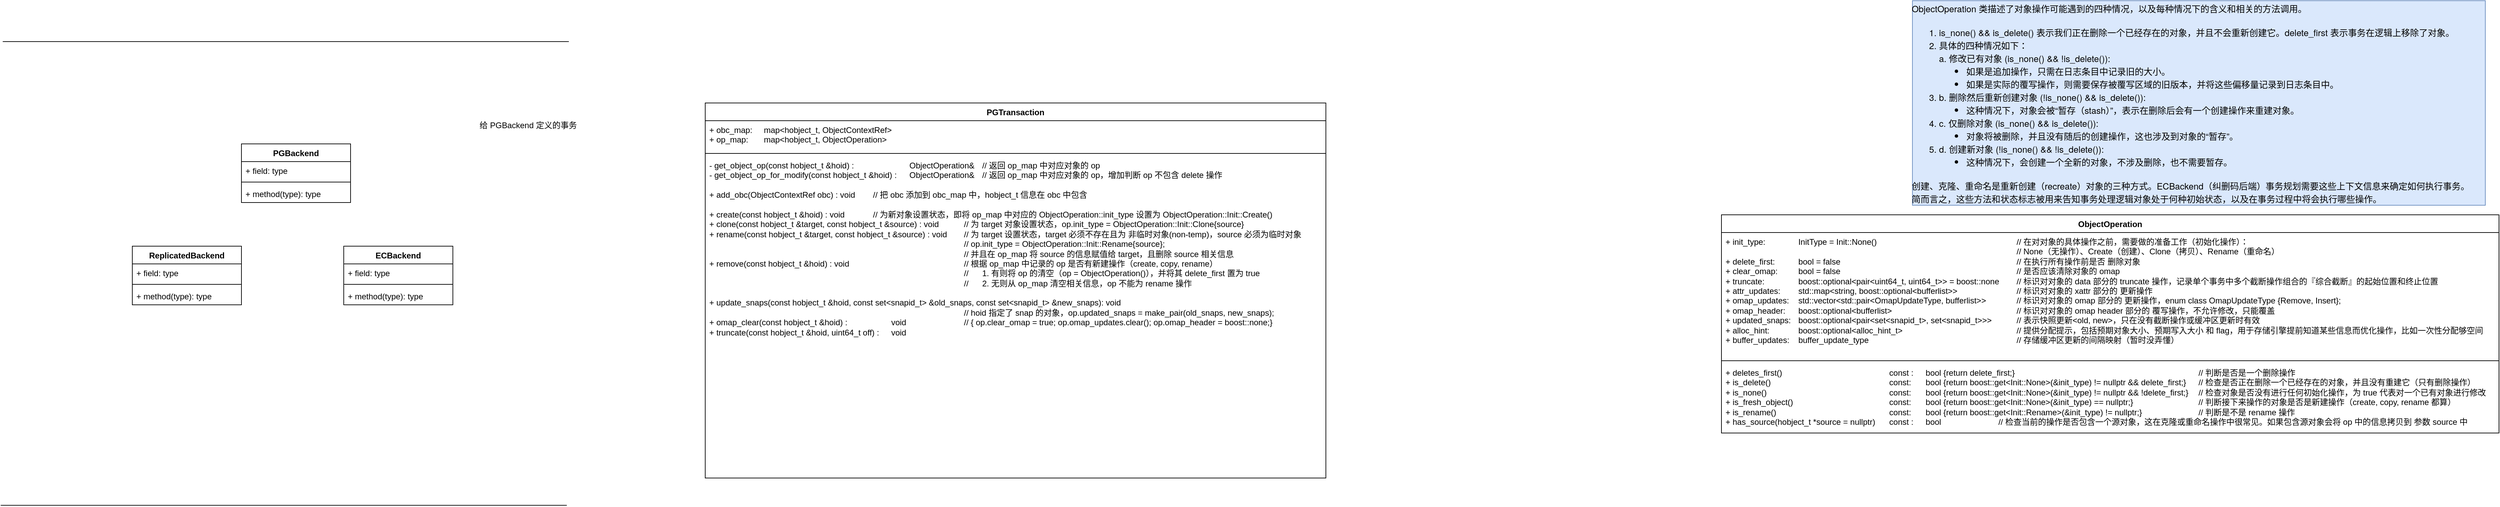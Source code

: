 <mxfile version="24.2.5" type="github">
  <diagram name="第 1 页" id="-uQSeOJSlCtYZD3dOr9u">
    <mxGraphModel dx="1864" dy="590" grid="1" gridSize="10" guides="1" tooltips="1" connect="1" arrows="1" fold="1" page="1" pageScale="1" pageWidth="827" pageHeight="1169" math="0" shadow="0">
      <root>
        <mxCell id="0" />
        <mxCell id="1" parent="0" />
        <mxCell id="nBwcyAybidMbAAUypK3X-1" value="" style="endArrow=none;html=1;rounded=0;" edge="1" parent="1">
          <mxGeometry width="50" height="50" relative="1" as="geometry">
            <mxPoint y="440" as="sourcePoint" />
            <mxPoint x="830" y="440" as="targetPoint" />
          </mxGeometry>
        </mxCell>
        <mxCell id="nBwcyAybidMbAAUypK3X-2" value="" style="endArrow=none;html=1;rounded=0;" edge="1" parent="1">
          <mxGeometry width="50" height="50" relative="1" as="geometry">
            <mxPoint x="-3" y="1120" as="sourcePoint" />
            <mxPoint x="827" y="1120" as="targetPoint" />
          </mxGeometry>
        </mxCell>
        <mxCell id="nBwcyAybidMbAAUypK3X-3" value="PGBackend" style="swimlane;fontStyle=1;align=center;verticalAlign=top;childLayout=stackLayout;horizontal=1;startSize=26;horizontalStack=0;resizeParent=1;resizeParentMax=0;resizeLast=0;collapsible=1;marginBottom=0;whiteSpace=wrap;html=1;" vertex="1" parent="1">
          <mxGeometry x="350" y="590" width="160" height="86" as="geometry" />
        </mxCell>
        <mxCell id="nBwcyAybidMbAAUypK3X-4" value="+ field: type" style="text;strokeColor=none;fillColor=none;align=left;verticalAlign=top;spacingLeft=4;spacingRight=4;overflow=hidden;rotatable=0;points=[[0,0.5],[1,0.5]];portConstraint=eastwest;whiteSpace=wrap;html=1;" vertex="1" parent="nBwcyAybidMbAAUypK3X-3">
          <mxGeometry y="26" width="160" height="26" as="geometry" />
        </mxCell>
        <mxCell id="nBwcyAybidMbAAUypK3X-5" value="" style="line;strokeWidth=1;fillColor=none;align=left;verticalAlign=middle;spacingTop=-1;spacingLeft=3;spacingRight=3;rotatable=0;labelPosition=right;points=[];portConstraint=eastwest;strokeColor=inherit;" vertex="1" parent="nBwcyAybidMbAAUypK3X-3">
          <mxGeometry y="52" width="160" height="8" as="geometry" />
        </mxCell>
        <mxCell id="nBwcyAybidMbAAUypK3X-6" value="+ method(type): type" style="text;strokeColor=none;fillColor=none;align=left;verticalAlign=top;spacingLeft=4;spacingRight=4;overflow=hidden;rotatable=0;points=[[0,0.5],[1,0.5]];portConstraint=eastwest;whiteSpace=wrap;html=1;" vertex="1" parent="nBwcyAybidMbAAUypK3X-3">
          <mxGeometry y="60" width="160" height="26" as="geometry" />
        </mxCell>
        <mxCell id="nBwcyAybidMbAAUypK3X-7" value="ReplicatedBackend" style="swimlane;fontStyle=1;align=center;verticalAlign=top;childLayout=stackLayout;horizontal=1;startSize=26;horizontalStack=0;resizeParent=1;resizeParentMax=0;resizeLast=0;collapsible=1;marginBottom=0;whiteSpace=wrap;html=1;" vertex="1" parent="1">
          <mxGeometry x="190" y="740" width="160" height="86" as="geometry" />
        </mxCell>
        <mxCell id="nBwcyAybidMbAAUypK3X-8" value="+ field: type" style="text;strokeColor=none;fillColor=none;align=left;verticalAlign=top;spacingLeft=4;spacingRight=4;overflow=hidden;rotatable=0;points=[[0,0.5],[1,0.5]];portConstraint=eastwest;whiteSpace=wrap;html=1;" vertex="1" parent="nBwcyAybidMbAAUypK3X-7">
          <mxGeometry y="26" width="160" height="26" as="geometry" />
        </mxCell>
        <mxCell id="nBwcyAybidMbAAUypK3X-9" value="" style="line;strokeWidth=1;fillColor=none;align=left;verticalAlign=middle;spacingTop=-1;spacingLeft=3;spacingRight=3;rotatable=0;labelPosition=right;points=[];portConstraint=eastwest;strokeColor=inherit;" vertex="1" parent="nBwcyAybidMbAAUypK3X-7">
          <mxGeometry y="52" width="160" height="8" as="geometry" />
        </mxCell>
        <mxCell id="nBwcyAybidMbAAUypK3X-10" value="+ method(type): type" style="text;strokeColor=none;fillColor=none;align=left;verticalAlign=top;spacingLeft=4;spacingRight=4;overflow=hidden;rotatable=0;points=[[0,0.5],[1,0.5]];portConstraint=eastwest;whiteSpace=wrap;html=1;" vertex="1" parent="nBwcyAybidMbAAUypK3X-7">
          <mxGeometry y="60" width="160" height="26" as="geometry" />
        </mxCell>
        <mxCell id="nBwcyAybidMbAAUypK3X-11" value="ECBackend" style="swimlane;fontStyle=1;align=center;verticalAlign=top;childLayout=stackLayout;horizontal=1;startSize=26;horizontalStack=0;resizeParent=1;resizeParentMax=0;resizeLast=0;collapsible=1;marginBottom=0;whiteSpace=wrap;html=1;" vertex="1" parent="1">
          <mxGeometry x="500" y="740" width="160" height="86" as="geometry" />
        </mxCell>
        <mxCell id="nBwcyAybidMbAAUypK3X-12" value="+ field: type" style="text;strokeColor=none;fillColor=none;align=left;verticalAlign=top;spacingLeft=4;spacingRight=4;overflow=hidden;rotatable=0;points=[[0,0.5],[1,0.5]];portConstraint=eastwest;whiteSpace=wrap;html=1;" vertex="1" parent="nBwcyAybidMbAAUypK3X-11">
          <mxGeometry y="26" width="160" height="26" as="geometry" />
        </mxCell>
        <mxCell id="nBwcyAybidMbAAUypK3X-13" value="" style="line;strokeWidth=1;fillColor=none;align=left;verticalAlign=middle;spacingTop=-1;spacingLeft=3;spacingRight=3;rotatable=0;labelPosition=right;points=[];portConstraint=eastwest;strokeColor=inherit;" vertex="1" parent="nBwcyAybidMbAAUypK3X-11">
          <mxGeometry y="52" width="160" height="8" as="geometry" />
        </mxCell>
        <mxCell id="nBwcyAybidMbAAUypK3X-14" value="+ method(type): type" style="text;strokeColor=none;fillColor=none;align=left;verticalAlign=top;spacingLeft=4;spacingRight=4;overflow=hidden;rotatable=0;points=[[0,0.5],[1,0.5]];portConstraint=eastwest;whiteSpace=wrap;html=1;" vertex="1" parent="nBwcyAybidMbAAUypK3X-11">
          <mxGeometry y="60" width="160" height="26" as="geometry" />
        </mxCell>
        <mxCell id="nBwcyAybidMbAAUypK3X-15" value="PGTransaction" style="swimlane;fontStyle=1;align=center;verticalAlign=top;childLayout=stackLayout;horizontal=1;startSize=26;horizontalStack=0;resizeParent=1;resizeParentMax=0;resizeLast=0;collapsible=1;marginBottom=0;whiteSpace=wrap;html=1;" vertex="1" parent="1">
          <mxGeometry x="1030" y="530" width="910" height="550" as="geometry" />
        </mxCell>
        <mxCell id="nBwcyAybidMbAAUypK3X-16" value="+ obc_map: &lt;span style=&quot;white-space: pre;&quot;&gt;&#x9;&lt;/span&gt;map&amp;lt;hobject_t, ObjectContextRef&amp;gt;&lt;div&gt;+&amp;nbsp;op_map:&lt;span style=&quot;white-space: pre;&quot;&gt;&#x9;&lt;/span&gt;&lt;span style=&quot;background-color: initial;&quot;&gt;map&amp;lt;hobject_t, ObjectOperation&amp;gt;&lt;/span&gt;&lt;/div&gt;" style="text;strokeColor=none;fillColor=none;align=left;verticalAlign=top;spacingLeft=4;spacingRight=4;overflow=hidden;rotatable=0;points=[[0,0.5],[1,0.5]];portConstraint=eastwest;whiteSpace=wrap;html=1;" vertex="1" parent="nBwcyAybidMbAAUypK3X-15">
          <mxGeometry y="26" width="910" height="44" as="geometry" />
        </mxCell>
        <mxCell id="nBwcyAybidMbAAUypK3X-17" value="" style="line;strokeWidth=1;fillColor=none;align=left;verticalAlign=middle;spacingTop=-1;spacingLeft=3;spacingRight=3;rotatable=0;labelPosition=right;points=[];portConstraint=eastwest;strokeColor=inherit;" vertex="1" parent="nBwcyAybidMbAAUypK3X-15">
          <mxGeometry y="70" width="910" height="8" as="geometry" />
        </mxCell>
        <mxCell id="nBwcyAybidMbAAUypK3X-18" value="&lt;div&gt;- get_object_op(const hobject_t &amp;amp;hoid) :&amp;nbsp;&lt;span style=&quot;white-space: pre;&quot;&gt;&#x9;&lt;/span&gt;&lt;span style=&quot;white-space: pre;&quot;&gt;&#x9;&lt;/span&gt;&lt;span style=&quot;white-space: pre;&quot;&gt;&#x9;&lt;/span&gt;ObjectOperation&amp;amp;&lt;span style=&quot;white-space: pre;&quot;&gt;&#x9;&lt;/span&gt;&lt;span style=&quot;background-color: initial;&quot;&gt;// 返回 op_map 中对应对象的 op&lt;/span&gt;&lt;/div&gt;- get_object_op_for_modify(const hobject_t &amp;amp;hoid) :&amp;nbsp;&lt;span style=&quot;white-space: pre;&quot;&gt;&#x9;&lt;/span&gt;ObjectOperation&amp;amp;&lt;span style=&quot;white-space: pre;&quot;&gt;&#x9;&lt;/span&gt;// 返回 op_map 中对应对象的 op，增加判断 op 不包含 delete 操作&lt;div&gt;&lt;br&gt;&lt;/div&gt;&lt;div&gt;+&amp;nbsp;add_obc(ObjectContextRef obc) : void&lt;span style=&quot;white-space: pre;&quot;&gt;&#x9;&lt;/span&gt;// 把 obc 添加到&amp;nbsp;&lt;span style=&quot;background-color: initial;&quot;&gt;obc_map 中，&lt;/span&gt;&lt;span style=&quot;background-color: initial;&quot;&gt;hobject_t 信息在 obc 中包含&lt;/span&gt;&lt;/div&gt;&lt;div&gt;&lt;span style=&quot;background-color: initial;&quot;&gt;&lt;br&gt;&lt;/span&gt;&lt;/div&gt;&lt;div&gt;&lt;span style=&quot;background-color: initial;&quot;&gt;+&amp;nbsp;&lt;/span&gt;&lt;span style=&quot;background-color: initial;&quot;&gt;create(&lt;/span&gt;&lt;span style=&quot;background-color: initial;&quot;&gt;const hobject_t &amp;amp;hoid) : void&lt;span style=&quot;white-space: pre;&quot;&gt;&#x9;&lt;/span&gt;&lt;span style=&quot;white-space: pre;&quot;&gt;&#x9;&lt;/span&gt;// 为新对象设置状态，即将&amp;nbsp;&lt;/span&gt;&lt;span style=&quot;background-color: initial;&quot;&gt;op_map 中对应的&amp;nbsp;&lt;/span&gt;&lt;span style=&quot;background-color: initial;&quot;&gt;ObjectOperation::&lt;/span&gt;&lt;span style=&quot;background-color: initial;&quot;&gt;init_type 设置为&amp;nbsp;&lt;/span&gt;&lt;span style=&quot;background-color: initial;&quot;&gt;ObjectOperation::Init::Create()&lt;/span&gt;&lt;/div&gt;&lt;div&gt;&lt;span style=&quot;background-color: initial;&quot;&gt;+ clone(&lt;/span&gt;&lt;span style=&quot;background-color: initial;&quot;&gt;const hobject_t &amp;amp;target,&amp;nbsp;&lt;/span&gt;&lt;span style=&quot;background-color: initial;&quot;&gt;const hobject_t &amp;amp;source) : void&lt;span style=&quot;white-space: pre;&quot;&gt;&#x9;&lt;span style=&quot;white-space: pre;&quot;&gt;&#x9;&lt;/span&gt;&lt;/span&gt;// 为 target 对象设置状态，&lt;/span&gt;&lt;span style=&quot;background-color: initial;&quot;&gt;op.init_type = ObjectOperation::Init::Clone{source}&lt;/span&gt;&lt;/div&gt;&lt;div&gt;&lt;span style=&quot;background-color: initial;&quot;&gt;+&amp;nbsp;&lt;/span&gt;&lt;span style=&quot;background-color: initial;&quot;&gt;rename(&lt;/span&gt;&lt;span style=&quot;background-color: initial;&quot;&gt;const hobject_t &amp;amp;target,&amp;nbsp;&lt;/span&gt;&lt;span style=&quot;background-color: initial;&quot;&gt;const hobject_t &amp;amp;source) : void&lt;span style=&quot;white-space: pre;&quot;&gt;&#x9;&lt;/span&gt;// 为 target 设置状态，&lt;/span&gt;&lt;span style=&quot;background-color: initial;&quot;&gt;target 必须不存在且为 非临时对象(&lt;/span&gt;&lt;span style=&quot;background-color: initial;&quot;&gt;non-temp&lt;/span&gt;&lt;span style=&quot;background-color: initial;&quot;&gt;)，&lt;/span&gt;&lt;span style=&quot;background-color: initial;&quot;&gt;source 必须为临时对象&lt;/span&gt;&lt;/div&gt;&lt;div&gt;&lt;span style=&quot;background-color: initial;&quot;&gt;&lt;span style=&quot;white-space: pre;&quot;&gt;&#x9;&lt;/span&gt;&lt;span style=&quot;white-space: pre;&quot;&gt;&#x9;&lt;/span&gt;&lt;span style=&quot;white-space: pre;&quot;&gt;&#x9;&lt;/span&gt;&lt;span style=&quot;white-space: pre;&quot;&gt;&#x9;&lt;/span&gt;&lt;span style=&quot;white-space: pre;&quot;&gt;&#x9;&lt;/span&gt;&lt;span style=&quot;white-space: pre;&quot;&gt;&#x9;&lt;/span&gt;&lt;span style=&quot;white-space: pre;&quot;&gt;&#x9;&lt;/span&gt;&lt;span style=&quot;white-space: pre;&quot;&gt;&#x9;&lt;/span&gt;&lt;span style=&quot;white-space: pre;&quot;&gt;&#x9;&lt;/span&gt;&lt;span style=&quot;white-space: pre;&quot;&gt;&#x9;&lt;/span&gt;&lt;span style=&quot;white-space: pre;&quot;&gt;&#x9;&lt;/span&gt;&lt;span style=&quot;white-space: pre;&quot;&gt;&#x9;&lt;/span&gt;&lt;span style=&quot;white-space: pre;&quot;&gt;&#x9;&lt;/span&gt;&lt;span style=&quot;white-space: pre;&quot;&gt;&#x9;&lt;/span&gt;//&amp;nbsp;&lt;/span&gt;&lt;span style=&quot;background-color: initial;&quot;&gt;op.init_type = ObjectOperation::Init::Rename{source};&amp;nbsp;&lt;/span&gt;&lt;/div&gt;&lt;div&gt;&lt;span style=&quot;background-color: initial;&quot;&gt;&lt;span style=&quot;white-space: pre;&quot;&gt;&#x9;&lt;/span&gt;&lt;span style=&quot;white-space: pre;&quot;&gt;&#x9;&lt;/span&gt;&lt;span style=&quot;white-space: pre;&quot;&gt;&#x9;&lt;/span&gt;&lt;span style=&quot;white-space: pre;&quot;&gt;&#x9;&lt;/span&gt;&lt;span style=&quot;white-space: pre;&quot;&gt;&#x9;&lt;/span&gt;&lt;span style=&quot;white-space: pre;&quot;&gt;&#x9;&lt;/span&gt;&lt;span style=&quot;white-space: pre;&quot;&gt;&#x9;&lt;/span&gt;&lt;span style=&quot;white-space: pre;&quot;&gt;&#x9;&lt;/span&gt;&lt;span style=&quot;white-space: pre;&quot;&gt;&#x9;&lt;/span&gt;&lt;span style=&quot;white-space: pre;&quot;&gt;&#x9;&lt;/span&gt;&lt;span style=&quot;white-space: pre;&quot;&gt;&#x9;&lt;/span&gt;&lt;span style=&quot;white-space: pre;&quot;&gt;&#x9;&lt;/span&gt;&lt;span style=&quot;white-space: pre;&quot;&gt;&#x9;&lt;/span&gt;&lt;span style=&quot;white-space: pre;&quot;&gt;&#x9;&lt;/span&gt;// 并且在&amp;nbsp;&lt;/span&gt;&lt;span style=&quot;background-color: initial;&quot;&gt;op_map 将 source 的信息赋值给 target，且删除 source 相关信息&lt;/span&gt;&lt;span style=&quot;background-color: initial;&quot;&gt;&lt;br&gt;&lt;/span&gt;&lt;/div&gt;&lt;div&gt;&lt;span style=&quot;background-color: initial;&quot;&gt;+&amp;nbsp;&lt;/span&gt;&lt;span style=&quot;background-color: initial;&quot;&gt;remove(&lt;/span&gt;&lt;span style=&quot;background-color: initial;&quot;&gt;const hobject_t &amp;amp;hoid) : void&lt;span style=&quot;white-space: pre;&quot;&gt;&#x9;&lt;/span&gt;&lt;span style=&quot;white-space: pre;&quot;&gt;&#x9;&lt;/span&gt;&lt;span style=&quot;white-space: pre;&quot;&gt;&#x9;&lt;/span&gt;&lt;span style=&quot;white-space: pre;&quot;&gt;&#x9;&lt;/span&gt;&lt;span style=&quot;white-space: pre;&quot;&gt;&#x9;&lt;/span&gt;&lt;span style=&quot;white-space: pre;&quot;&gt;&#x9;&lt;/span&gt;&lt;span style=&quot;white-space: pre;&quot;&gt;&#x9;&lt;/span&gt;// 根据&amp;nbsp;&lt;/span&gt;&lt;span style=&quot;background-color: initial;&quot;&gt;op_map 中记录的 op 是否有新建操作（create, copy, rename）&lt;/span&gt;&lt;/div&gt;&lt;div&gt;&lt;span style=&quot;background-color: initial;&quot;&gt;&lt;span style=&quot;white-space: pre;&quot;&gt;&#x9;&lt;/span&gt;&lt;span style=&quot;white-space: pre;&quot;&gt;&#x9;&lt;/span&gt;&lt;span style=&quot;white-space: pre;&quot;&gt;&#x9;&lt;/span&gt;&lt;span style=&quot;white-space: pre;&quot;&gt;&#x9;&lt;/span&gt;&lt;span style=&quot;white-space: pre;&quot;&gt;&#x9;&lt;/span&gt;&lt;span style=&quot;white-space: pre;&quot;&gt;&#x9;&lt;/span&gt;&lt;span style=&quot;white-space: pre;&quot;&gt;&#x9;&lt;/span&gt;&lt;span style=&quot;white-space: pre;&quot;&gt;&#x9;&lt;/span&gt;&lt;span style=&quot;white-space: pre;&quot;&gt;&#x9;&lt;/span&gt;&lt;span style=&quot;white-space: pre;&quot;&gt;&#x9;&lt;/span&gt;&lt;span style=&quot;white-space: pre;&quot;&gt;&#x9;&lt;/span&gt;&lt;span style=&quot;white-space: pre;&quot;&gt;&#x9;&lt;/span&gt;&lt;span style=&quot;white-space: pre;&quot;&gt;&#x9;&lt;/span&gt;&lt;span style=&quot;white-space: pre;&quot;&gt;&#x9;&lt;/span&gt;//&amp;nbsp;&lt;span style=&quot;white-space: pre;&quot;&gt;&#x9;&lt;/span&gt;1. 有则将 op 的清空（&lt;/span&gt;&lt;span style=&quot;background-color: initial;&quot;&gt;op = ObjectOperation()&lt;/span&gt;&lt;span style=&quot;background-color: initial;&quot;&gt;），并将其&amp;nbsp;&lt;/span&gt;&lt;span style=&quot;background-color: initial;&quot;&gt;delete_first 置为 true&lt;/span&gt;&lt;/div&gt;&lt;div&gt;&lt;span style=&quot;background-color: initial;&quot;&gt;&lt;span style=&quot;white-space: pre;&quot;&gt;&#x9;&lt;/span&gt;&lt;span style=&quot;white-space: pre;&quot;&gt;&#x9;&lt;/span&gt;&lt;span style=&quot;white-space: pre;&quot;&gt;&#x9;&lt;/span&gt;&lt;span style=&quot;white-space: pre;&quot;&gt;&#x9;&lt;/span&gt;&lt;span style=&quot;white-space: pre;&quot;&gt;&#x9;&lt;/span&gt;&lt;span style=&quot;white-space: pre;&quot;&gt;&#x9;&lt;/span&gt;&lt;span style=&quot;white-space: pre;&quot;&gt;&#x9;&lt;/span&gt;&lt;span style=&quot;white-space: pre;&quot;&gt;&#x9;&lt;/span&gt;&lt;span style=&quot;white-space: pre;&quot;&gt;&#x9;&lt;/span&gt;&lt;span style=&quot;white-space: pre;&quot;&gt;&#x9;&lt;/span&gt;&lt;span style=&quot;white-space: pre;&quot;&gt;&#x9;&lt;/span&gt;&lt;span style=&quot;white-space: pre;&quot;&gt;&#x9;&lt;/span&gt;&lt;span style=&quot;white-space: pre;&quot;&gt;&#x9;&lt;/span&gt;&lt;span style=&quot;white-space: pre;&quot;&gt;&#x9;&lt;/span&gt;//&lt;span style=&quot;white-space: pre;&quot;&gt;&#x9;&lt;/span&gt;2. 无则从&amp;nbsp;&lt;/span&gt;&lt;span style=&quot;background-color: initial;&quot;&gt;op_map 清空相关信息，op 不能为 rename 操作&lt;/span&gt;&lt;span style=&quot;background-color: initial;&quot;&gt;&lt;br&gt;&lt;/span&gt;&lt;/div&gt;&lt;div&gt;&lt;span style=&quot;background-color: initial;&quot;&gt;&lt;br&gt;&lt;/span&gt;&lt;/div&gt;&lt;div&gt;&lt;span style=&quot;background-color: initial;&quot;&gt;+&amp;nbsp;&lt;/span&gt;&lt;span style=&quot;background-color: initial;&quot;&gt;update_snaps(&lt;/span&gt;&lt;span style=&quot;background-color: initial;&quot;&gt;const hobject_t &amp;amp;hoid,&amp;nbsp;&lt;/span&gt;&lt;span style=&quot;background-color: initial;&quot;&gt;const set&amp;lt;snapid_t&amp;gt; &amp;amp;old_snaps,&amp;nbsp;&lt;/span&gt;&lt;span style=&quot;background-color: initial;&quot;&gt;const set&amp;lt;snapid_t&amp;gt; &amp;amp;new_snaps): void&lt;/span&gt;&lt;/div&gt;&lt;div&gt;&lt;span style=&quot;background-color: initial;&quot;&gt;&lt;span style=&quot;white-space: pre;&quot;&gt;&#x9;&lt;/span&gt;&lt;span style=&quot;white-space: pre;&quot;&gt;&#x9;&lt;/span&gt;&lt;span style=&quot;white-space: pre;&quot;&gt;&#x9;&lt;/span&gt;&lt;span style=&quot;white-space: pre;&quot;&gt;&#x9;&lt;/span&gt;&lt;span style=&quot;white-space: pre;&quot;&gt;&#x9;&lt;/span&gt;&lt;span style=&quot;white-space: pre;&quot;&gt;&#x9;&lt;/span&gt;&lt;span style=&quot;white-space: pre;&quot;&gt;&#x9;&lt;/span&gt;&lt;span style=&quot;white-space: pre;&quot;&gt;&#x9;&lt;/span&gt;&lt;span style=&quot;white-space: pre;&quot;&gt;&#x9;&lt;/span&gt;&lt;span style=&quot;white-space: pre;&quot;&gt;&#x9;&lt;/span&gt;&lt;span style=&quot;white-space: pre;&quot;&gt;&#x9;&lt;/span&gt;&lt;span style=&quot;white-space: pre;&quot;&gt;&#x9;&lt;/span&gt;&lt;span style=&quot;white-space: pre;&quot;&gt;&#x9;&lt;/span&gt;&lt;span style=&quot;white-space: pre;&quot;&gt;&#x9;&lt;/span&gt;//&amp;nbsp;&lt;/span&gt;&lt;span style=&quot;background-color: initial;&quot;&gt;hoid 指定了 snap 的对象，&lt;/span&gt;&lt;span style=&quot;background-color: initial;&quot;&gt;op.updated_snaps = make_pair(&lt;/span&gt;&lt;span style=&quot;background-color: initial;&quot;&gt;old_snaps,&amp;nbsp;&lt;/span&gt;&lt;span style=&quot;background-color: initial;&quot;&gt;new_snaps);&lt;/span&gt;&lt;span style=&quot;background-color: initial;&quot;&gt;&lt;br&gt;&lt;/span&gt;&lt;/div&gt;&lt;div&gt;&lt;span style=&quot;background-color: initial;&quot;&gt;+&amp;nbsp;&lt;/span&gt;&lt;span style=&quot;background-color: initial;&quot;&gt;omap_clear(&lt;/span&gt;&lt;span style=&quot;background-color: initial;&quot;&gt;const hobject_t &amp;amp;hoid) : &lt;span style=&quot;white-space: pre;&quot;&gt;&#x9;&lt;/span&gt;&lt;span style=&quot;white-space: pre;&quot;&gt;&#x9;&lt;/span&gt;&lt;span style=&quot;white-space: pre;&quot;&gt;&#x9;&lt;/span&gt;void&lt;span style=&quot;white-space: pre;&quot;&gt;&#x9;&lt;/span&gt;&lt;span style=&quot;white-space: pre;&quot;&gt;&#x9;&lt;/span&gt;&lt;span style=&quot;white-space: pre;&quot;&gt;&#x9;&lt;/span&gt;&lt;span style=&quot;white-space: pre;&quot;&gt;&#x9;&lt;/span&gt;// {&amp;nbsp;&lt;/span&gt;&lt;span style=&quot;background-color: initial;&quot;&gt;op.clear_omap = true;&amp;nbsp;&lt;/span&gt;&lt;span style=&quot;background-color: initial;&quot;&gt;op.omap_updates.clear();&amp;nbsp;&lt;/span&gt;&lt;span style=&quot;background-color: initial;&quot;&gt;op.omap_header = boost::none;}&lt;/span&gt;&lt;/div&gt;&lt;div&gt;&lt;span style=&quot;background-color: initial;&quot;&gt;+&amp;nbsp;&lt;/span&gt;&lt;span style=&quot;background-color: initial;&quot;&gt;truncate(&lt;/span&gt;&lt;span style=&quot;background-color: initial;&quot;&gt;const hobject_t &amp;amp;hoid,&amp;nbsp;&lt;/span&gt;&lt;span style=&quot;background-color: initial;&quot;&gt;uint64_t off) :&amp;nbsp;&lt;span style=&quot;white-space: pre;&quot;&gt;&#x9;&lt;/span&gt;&lt;/span&gt;&lt;span style=&quot;background-color: initial;&quot;&gt;void&lt;span style=&quot;white-space: pre;&quot;&gt;&#x9;&lt;/span&gt;&lt;span style=&quot;white-space: pre;&quot;&gt;&#x9;&lt;/span&gt;&lt;span style=&quot;white-space: pre;&quot;&gt;&#x9;&lt;/span&gt;&lt;span style=&quot;white-space: pre;&quot;&gt;&#x9;&lt;/span&gt;&lt;/span&gt;&lt;/div&gt;&lt;div&gt;&lt;span style=&quot;background-color: initial;&quot;&gt;&lt;br&gt;&lt;/span&gt;&lt;/div&gt;" style="text;strokeColor=none;fillColor=none;align=left;verticalAlign=top;spacingLeft=4;spacingRight=4;overflow=hidden;rotatable=0;points=[[0,0.5],[1,0.5]];portConstraint=eastwest;whiteSpace=wrap;html=1;" vertex="1" parent="nBwcyAybidMbAAUypK3X-15">
          <mxGeometry y="78" width="910" height="472" as="geometry" />
        </mxCell>
        <mxCell id="nBwcyAybidMbAAUypK3X-19" value="给 PGBackend 定义的事务" style="text;html=1;align=center;verticalAlign=middle;resizable=0;points=[];autosize=1;strokeColor=none;fillColor=none;" vertex="1" parent="1">
          <mxGeometry x="685" y="548" width="170" height="30" as="geometry" />
        </mxCell>
        <mxCell id="nBwcyAybidMbAAUypK3X-20" value="ObjectOperation" style="swimlane;fontStyle=1;align=center;verticalAlign=top;childLayout=stackLayout;horizontal=1;startSize=26;horizontalStack=0;resizeParent=1;resizeParentMax=0;resizeLast=0;collapsible=1;marginBottom=0;whiteSpace=wrap;html=1;" vertex="1" parent="1">
          <mxGeometry x="2520" y="694" width="1140" height="320" as="geometry" />
        </mxCell>
        <mxCell id="nBwcyAybidMbAAUypK3X-21" value="+ init_type: &lt;span style=&quot;white-space: pre;&quot;&gt;&#x9;&lt;/span&gt;&lt;span style=&quot;white-space: pre;&quot;&gt;&#x9;&lt;/span&gt;InitType = Init::None()&lt;span style=&quot;white-space: pre;&quot;&gt;&#x9;&lt;span style=&quot;white-space: pre;&quot;&gt;&#x9;&lt;/span&gt;&lt;span style=&quot;white-space: pre;&quot;&gt;&#x9;&lt;/span&gt;&lt;span style=&quot;white-space: pre;&quot;&gt;&#x9;&lt;/span&gt;&lt;span style=&quot;white-space: pre;&quot;&gt;&#x9;&lt;/span&gt;&lt;span style=&quot;white-space: pre;&quot;&gt;&#x9;&lt;/span&gt;&lt;span style=&quot;white-space: pre;&quot;&gt;&#x9;&lt;/span&gt;&lt;span style=&quot;white-space: pre;&quot;&gt;&#x9;&lt;/span&gt;&lt;/span&gt;// 在对对象的具体操作之前，需要做的准备工作（初始化操作）：&lt;div&gt;&lt;span style=&quot;background-color: initial;&quot;&gt;&lt;span style=&quot;white-space: pre;&quot;&gt;&#x9;&lt;/span&gt;&lt;span style=&quot;white-space: pre;&quot;&gt;&#x9;&lt;/span&gt;&lt;span style=&quot;white-space: pre;&quot;&gt;&#x9;&lt;/span&gt;&lt;span style=&quot;white-space: pre;&quot;&gt;&#x9;&lt;/span&gt;&lt;span style=&quot;white-space: pre;&quot;&gt;&#x9;&lt;/span&gt;&lt;span style=&quot;white-space: pre;&quot;&gt;&#x9;&lt;/span&gt;&lt;span style=&quot;white-space: pre;&quot;&gt;&#x9;&lt;/span&gt;&lt;span style=&quot;white-space: pre;&quot;&gt;&#x9;&lt;/span&gt;&lt;span style=&quot;white-space: pre;&quot;&gt;&#x9;&lt;/span&gt;&lt;span style=&quot;white-space: pre;&quot;&gt;&#x9;&lt;/span&gt;&lt;span style=&quot;white-space: pre;&quot;&gt;&#x9;&lt;/span&gt;&lt;span style=&quot;white-space: pre;&quot;&gt;&#x9;&lt;/span&gt;&lt;span style=&quot;white-space: pre;&quot;&gt;&#x9;&lt;/span&gt;&lt;span style=&quot;white-space: pre;&quot;&gt;&#x9;&lt;/span&gt;&lt;span style=&quot;white-space: pre;&quot;&gt;&#x9;&lt;/span&gt;&lt;span style=&quot;white-space: pre;&quot;&gt;&#x9;&lt;/span&gt;// None（无操作）、Create（创建）、Clone（拷贝）、Rename（重命名）&lt;/span&gt;&lt;div&gt;&lt;div&gt;+&amp;nbsp;delete_first: &lt;span style=&quot;white-space: pre;&quot;&gt;&#x9;&lt;/span&gt;&lt;span style=&quot;white-space: pre;&quot;&gt;&#x9;&lt;/span&gt;bool = false&lt;span style=&quot;white-space: pre;&quot;&gt;&#x9;&lt;/span&gt;&lt;span style=&quot;white-space: pre;&quot;&gt;&#x9;&lt;/span&gt;&lt;span style=&quot;white-space: pre;&quot;&gt;&#x9;&lt;span style=&quot;white-space: pre;&quot;&gt;&#x9;&lt;/span&gt;&lt;span style=&quot;white-space: pre;&quot;&gt;&#x9;&lt;/span&gt;&lt;span style=&quot;white-space: pre;&quot;&gt;&#x9;&lt;/span&gt;&lt;span style=&quot;white-space: pre;&quot;&gt;&#x9;&lt;/span&gt;&lt;span style=&quot;white-space: pre;&quot;&gt;&#x9;&lt;/span&gt;&lt;span style=&quot;white-space: pre;&quot;&gt;&#x9;&lt;/span&gt;&lt;span style=&quot;white-space: pre;&quot;&gt;&#x9;&lt;/span&gt;&lt;/span&gt;// 在执行所有操作前是否 删除对象&lt;/div&gt;&lt;div&gt;+&amp;nbsp;clear_omap: &lt;span style=&quot;white-space: pre;&quot;&gt;&#x9;&lt;/span&gt;bool = false&lt;span style=&quot;white-space: pre;&quot;&gt;&#x9;&lt;/span&gt;&lt;span style=&quot;white-space: pre;&quot;&gt;&#x9;&lt;/span&gt;&lt;span style=&quot;white-space: pre;&quot;&gt;&#x9;&lt;span style=&quot;white-space: pre;&quot;&gt;&#x9;&lt;/span&gt;&lt;span style=&quot;white-space: pre;&quot;&gt;&#x9;&lt;/span&gt;&lt;span style=&quot;white-space: pre;&quot;&gt;&#x9;&lt;/span&gt;&lt;span style=&quot;white-space: pre;&quot;&gt;&#x9;&lt;/span&gt;&lt;span style=&quot;white-space: pre;&quot;&gt;&#x9;&lt;/span&gt;&lt;span style=&quot;white-space: pre;&quot;&gt;&#x9;&lt;/span&gt;&lt;span style=&quot;white-space: pre;&quot;&gt;&#x9;&lt;/span&gt;&lt;/span&gt;// 是否应该清除对象的 omap&lt;/div&gt;&lt;div&gt;+&amp;nbsp;truncate:&amp;nbsp;&lt;span style=&quot;white-space: pre;&quot;&gt;&#x9;&lt;/span&gt;&lt;span style=&quot;white-space: pre;&quot;&gt;&#x9;&lt;/span&gt;boost::optional&amp;lt;pair&amp;lt;uint64_t, uint64_t&amp;gt;&amp;gt;&amp;nbsp;= boost::none&lt;span style=&quot;white-space: pre;&quot;&gt;&#x9;&lt;/span&gt;// 标识对对象的 data 部分的&amp;nbsp;&lt;span style=&quot;background-color: initial;&quot;&gt;truncate&amp;nbsp;&lt;/span&gt;&lt;span style=&quot;background-color: initial;&quot;&gt;操作，记录单个事务中多个截断操作组合的『综合截断』的起始位置和终止位置&lt;/span&gt;&lt;/div&gt;&lt;div&gt;+&amp;nbsp;attr_updates:&amp;nbsp;&lt;span style=&quot;white-space: pre;&quot;&gt;&#x9;&lt;/span&gt;std::map&amp;lt;string, boost::optional&amp;lt;bufferlist&amp;gt;&amp;gt;&lt;span style=&quot;white-space: pre;&quot;&gt;&#x9;&lt;/span&gt;&lt;span style=&quot;white-space: pre;&quot;&gt;&#x9;&lt;/span&gt;&lt;span style=&quot;white-space: pre;&quot;&gt;&#x9;&lt;/span&gt;&lt;span style=&quot;white-space: pre;&quot;&gt;&#x9;&lt;/span&gt;// 标识对对象的 xattr 部分的 更新操作&lt;/div&gt;&lt;div&gt;+&amp;nbsp;omap_updates:&amp;nbsp;&lt;span style=&quot;white-space: pre;&quot;&gt;&#x9;&lt;/span&gt;std::vector&amp;lt;std::pair&amp;lt;OmapUpdateType, bufferlist&amp;gt;&amp;gt;&lt;span style=&quot;white-space: pre;&quot;&gt;&#x9;&lt;/span&gt;&lt;span style=&quot;white-space: pre;&quot;&gt;&#x9;&lt;/span&gt;// 标识对对象的 omap 部分的 更新操作，&lt;span style=&quot;background-color: initial;&quot;&gt;enum class OmapUpdateType {Remove, Insert};&lt;/span&gt;&lt;/div&gt;&lt;div&gt;+&amp;nbsp;omap_header:&amp;nbsp;&lt;span style=&quot;white-space: pre;&quot;&gt;&#x9;&lt;/span&gt;boost::optional&amp;lt;bufferlist&amp;gt;&lt;span style=&quot;white-space: pre;&quot;&gt;&#x9;&lt;/span&gt;&lt;span style=&quot;white-space: pre;&quot;&gt;&#x9;&lt;/span&gt;&lt;span style=&quot;white-space: pre;&quot;&gt;&#x9;&lt;/span&gt;&lt;span style=&quot;white-space: pre;&quot;&gt;&#x9;&lt;/span&gt;&lt;span style=&quot;white-space: pre;&quot;&gt;&#x9;&lt;/span&gt;&lt;span style=&quot;white-space: pre;&quot;&gt;&#x9;&lt;/span&gt;&lt;span style=&quot;white-space: pre;&quot;&gt;&#x9;&lt;/span&gt;// 标识对对象的 omap header 部分的 覆写操作，不允许修改，只能覆盖&lt;/div&gt;&lt;div&gt;+&amp;nbsp;updated_snaps:&amp;nbsp;&amp;nbsp;&lt;span style=&quot;white-space: pre;&quot;&gt;&#x9;&lt;/span&gt;boost::optional&amp;lt;pair&amp;lt;set&amp;lt;snapid_t&amp;gt;, set&amp;lt;snapid_t&amp;gt;&amp;gt;&amp;gt;&lt;span style=&quot;white-space: pre;&quot;&gt;&#x9;&lt;/span&gt;&lt;span style=&quot;white-space: pre;&quot;&gt;&#x9;&lt;/span&gt;//&amp;nbsp;表示快照更新&amp;lt;old, new&amp;gt;，只在没有截断操作或缓冲区更新时有效&lt;/div&gt;&lt;div&gt;+&amp;nbsp;alloc_hint:&amp;nbsp;&lt;span style=&quot;white-space: pre;&quot;&gt;&#x9;&lt;/span&gt;&lt;span style=&quot;white-space: pre;&quot;&gt;&#x9;&lt;/span&gt;boost::optional&amp;lt;alloc_hint_t&amp;gt;&lt;span style=&quot;white-space: pre;&quot;&gt;&#x9;&lt;/span&gt;&lt;span style=&quot;white-space: pre;&quot;&gt;&#x9;&lt;/span&gt;&lt;span style=&quot;white-space: pre;&quot;&gt;&#x9;&lt;/span&gt;&lt;span style=&quot;white-space: pre;&quot;&gt;&#x9;&lt;/span&gt;&lt;span style=&quot;white-space: pre;&quot;&gt;&#x9;&lt;/span&gt;&lt;span style=&quot;white-space: pre;&quot;&gt;&#x9;&lt;/span&gt;&lt;span style=&quot;white-space: pre;&quot;&gt;&#x9;&lt;/span&gt;//&amp;nbsp;提供分配提示，包括预期对象大小、预期写入大小 和 flag，用于存储引擎提前知道某些信息而优化操作，比如一次性分配够空间&lt;/div&gt;&lt;div&gt;+&amp;nbsp;buffer_updates:&amp;nbsp;&lt;span style=&quot;white-space: pre;&quot;&gt;&#x9;&lt;/span&gt;buffer_update_type&lt;span style=&quot;white-space: pre;&quot;&gt;&#x9;&lt;/span&gt;&lt;span style=&quot;white-space: pre;&quot;&gt;&#x9;&lt;/span&gt;&lt;span style=&quot;white-space: pre;&quot;&gt;&#x9;&lt;/span&gt;&lt;span style=&quot;white-space: pre;&quot;&gt;&#x9;&lt;/span&gt;&lt;span style=&quot;white-space: pre;&quot;&gt;&#x9;&lt;/span&gt;&lt;span style=&quot;white-space: pre;&quot;&gt;&#x9;&lt;/span&gt;&lt;span style=&quot;white-space: pre;&quot;&gt;&#x9;&lt;/span&gt;&lt;span style=&quot;white-space: pre;&quot;&gt;&#x9;&lt;/span&gt;&lt;span style=&quot;white-space: pre;&quot;&gt;&#x9;&lt;/span&gt;//&amp;nbsp;存储缓冲区更新的间隔映射（暂时没弄懂）&lt;/div&gt;&lt;/div&gt;&lt;/div&gt;" style="text;strokeColor=none;fillColor=none;align=left;verticalAlign=top;spacingLeft=4;spacingRight=4;overflow=hidden;rotatable=0;points=[[0,0.5],[1,0.5]];portConstraint=eastwest;whiteSpace=wrap;html=1;" vertex="1" parent="nBwcyAybidMbAAUypK3X-20">
          <mxGeometry y="26" width="1140" height="184" as="geometry" />
        </mxCell>
        <mxCell id="nBwcyAybidMbAAUypK3X-22" value="" style="line;strokeWidth=1;fillColor=none;align=left;verticalAlign=middle;spacingTop=-1;spacingLeft=3;spacingRight=3;rotatable=0;labelPosition=right;points=[];portConstraint=eastwest;strokeColor=inherit;" vertex="1" parent="nBwcyAybidMbAAUypK3X-20">
          <mxGeometry y="210" width="1140" height="8" as="geometry" />
        </mxCell>
        <mxCell id="nBwcyAybidMbAAUypK3X-23" value="+ deletes_first() &lt;span style=&quot;white-space: pre;&quot;&gt;&#x9;&lt;/span&gt;&lt;span style=&quot;white-space: pre;&quot;&gt;&#x9;&lt;/span&gt;&lt;span style=&quot;white-space: pre;&quot;&gt;&#x9;&lt;/span&gt;&lt;span style=&quot;white-space: pre;&quot;&gt;&#x9;&lt;/span&gt;&lt;span style=&quot;white-space: pre;&quot;&gt;&#x9;&lt;/span&gt;&lt;span style=&quot;white-space: pre;&quot;&gt;&#x9;&lt;/span&gt;const :&amp;nbsp;&lt;span style=&quot;white-space: pre;&quot;&gt;&#x9;&lt;/span&gt;bool {return delete_first;}&lt;span style=&quot;white-space: pre;&quot;&gt;&#x9;&lt;/span&gt;&lt;span style=&quot;white-space: pre;&quot;&gt;&#x9;&lt;/span&gt;&lt;span style=&quot;white-space: pre;&quot;&gt;&#x9;&lt;/span&gt;&lt;span style=&quot;white-space: pre;&quot;&gt;&#x9;&lt;/span&gt;&lt;span style=&quot;white-space: pre;&quot;&gt;&#x9;&lt;/span&gt;&lt;span style=&quot;white-space: pre;&quot;&gt;&#x9;&lt;/span&gt;&lt;span style=&quot;white-space: pre;&quot;&gt;&#x9;&lt;/span&gt;&lt;span style=&quot;white-space: pre;&quot;&gt;&#x9;&lt;/span&gt;&lt;span style=&quot;white-space: pre;&quot;&gt;&#x9;&lt;/span&gt;&lt;span style=&quot;white-space: pre;&quot;&gt;&#x9;&lt;/span&gt;&lt;span style=&quot;white-space: pre;&quot;&gt;&#x9;&lt;/span&gt;// 判断是否是一个删除操作&lt;div&gt;+&amp;nbsp;is_delete() &lt;span style=&quot;white-space: pre;&quot;&gt;&#x9;&lt;/span&gt;&lt;span style=&quot;white-space: pre;&quot;&gt;&#x9;&lt;/span&gt;&lt;span style=&quot;white-space: pre;&quot;&gt;&#x9;&lt;/span&gt;&lt;span style=&quot;white-space: pre;&quot;&gt;&#x9;&lt;/span&gt;&lt;span style=&quot;white-space: pre;&quot;&gt;&#x9;&lt;/span&gt;&lt;span style=&quot;white-space: pre;&quot;&gt;&#x9;&lt;/span&gt;&lt;span style=&quot;white-space: pre;&quot;&gt;&#x9;&lt;/span&gt;const:&lt;span style=&quot;white-space: pre;&quot;&gt;&#x9;&lt;/span&gt;bool&amp;nbsp;&lt;span style=&quot;background-color: initial;&quot;&gt;{return boost::get&amp;lt;Init::None&amp;gt;(&amp;amp;init_type) != nullptr &amp;amp;&amp;amp; delete_first;}&lt;/span&gt;&lt;span style=&quot;background-color: initial; white-space: pre;&quot;&gt;&#x9;&lt;/span&gt;&lt;span style=&quot;background-color: initial;&quot;&gt;//&amp;nbsp;检查是否正在删除一个已经存在的对象，并且没有重建它（只有删除操作）&lt;/span&gt;&lt;/div&gt;&lt;div&gt;+&amp;nbsp;is_none() &lt;span style=&quot;white-space: pre;&quot;&gt;&#x9;&lt;/span&gt;&lt;span style=&quot;white-space: pre;&quot;&gt;&#x9;&lt;/span&gt;&lt;span style=&quot;white-space: pre;&quot;&gt;&#x9;&lt;/span&gt;&lt;span style=&quot;white-space: pre;&quot;&gt;&#x9;&lt;/span&gt;&lt;span style=&quot;white-space: pre;&quot;&gt;&#x9;&lt;/span&gt;&lt;span style=&quot;white-space: pre;&quot;&gt;&#x9;&lt;/span&gt;&lt;span style=&quot;white-space: pre;&quot;&gt;&#x9;&lt;/span&gt;const: &lt;span style=&quot;white-space: pre;&quot;&gt;&#x9;&lt;/span&gt;bool&amp;nbsp;&lt;span style=&quot;background-color: initial;&quot;&gt;{return boost::get&amp;lt;Init::None&amp;gt;(&amp;amp;init_type) != nullptr &amp;amp;&amp;amp; !delete_first;}&lt;/span&gt;&lt;span style=&quot;background-color: initial; white-space: pre;&quot;&gt;&#x9;&lt;/span&gt;&lt;span style=&quot;background-color: initial;&quot;&gt;//&amp;nbsp;检查对象是否没有进行任何初始化操作，为 true 代表对一个已有对象进行修改&lt;/span&gt;&lt;/div&gt;&lt;div&gt;+&amp;nbsp;is_fresh_object() &lt;span style=&quot;white-space: pre;&quot;&gt;&#x9;&lt;/span&gt;&lt;span style=&quot;white-space: pre;&quot;&gt;&#x9;&lt;/span&gt;&lt;span style=&quot;white-space: pre;&quot;&gt;&#x9;&lt;/span&gt;&lt;span style=&quot;white-space: pre;&quot;&gt;&#x9;&lt;/span&gt;&lt;span style=&quot;white-space: pre;&quot;&gt;&#x9;&lt;/span&gt;&lt;span style=&quot;white-space: pre;&quot;&gt;&#x9;&lt;/span&gt;const: &lt;span style=&quot;white-space: pre;&quot;&gt;&#x9;&lt;/span&gt;bool {return boost::get&amp;lt;Init::None&amp;gt;(&amp;amp;init_type) == nullptr;}&lt;span style=&quot;white-space: pre;&quot;&gt;&#x9;&lt;/span&gt;&lt;span style=&quot;white-space: pre;&quot;&gt;&#x9;&lt;/span&gt;&lt;span style=&quot;white-space: pre;&quot;&gt;&#x9;&lt;/span&gt;&lt;span style=&quot;white-space: pre;&quot;&gt;&#x9;&lt;/span&gt;// 判断接下来操作的对象是否是新建操作（create, copy, rename 都算）&lt;/div&gt;&lt;div&gt;+&amp;nbsp;is_rename() &lt;span style=&quot;white-space: pre;&quot;&gt;&#x9;&lt;/span&gt;&lt;span style=&quot;white-space: pre;&quot;&gt;&#x9;&lt;/span&gt;&lt;span style=&quot;white-space: pre;&quot;&gt;&#x9;&lt;/span&gt;&lt;span style=&quot;white-space: pre;&quot;&gt;&#x9;&lt;/span&gt;&lt;span style=&quot;white-space: pre;&quot;&gt;&#x9;&lt;/span&gt;&lt;span style=&quot;white-space: pre;&quot;&gt;&#x9;&lt;/span&gt;&lt;span style=&quot;white-space: pre;&quot;&gt;&#x9;&lt;/span&gt;const: &lt;span style=&quot;white-space: pre;&quot;&gt;&#x9;&lt;/span&gt;bool {return boost::get&amp;lt;Init::Rename&amp;gt;(&amp;amp;init_type) != nullptr;}&lt;span style=&quot;white-space: pre;&quot;&gt;&#x9;&lt;/span&gt;&lt;span style=&quot;white-space: pre;&quot;&gt;&#x9;&lt;/span&gt;&lt;span style=&quot;white-space: pre;&quot;&gt;&#x9;&lt;/span&gt;&lt;span style=&quot;white-space: pre;&quot;&gt;&#x9;&lt;/span&gt;// 判断是不是 rename 操作&lt;/div&gt;&lt;div&gt;+ has_source(hobject_t *source = nullptr) &lt;span style=&quot;white-space: pre;&quot;&gt;&#x9;&lt;/span&gt;const : &lt;span style=&quot;white-space: pre;&quot;&gt;&#x9;&lt;/span&gt;bool&lt;span style=&quot;white-space: pre;&quot;&gt;&#x9;&lt;span style=&quot;white-space: pre;&quot;&gt;&#x9;&lt;/span&gt;&lt;span style=&quot;white-space: pre;&quot;&gt;&#x9;&lt;/span&gt;&lt;span style=&quot;white-space: pre;&quot;&gt;&#x9;&lt;/span&gt;&lt;/span&gt;// 检查当前的操作是否包含一个源对象，这在克隆或重命名操作中很常见。如果包含源对象会将 op 中的信息拷贝到 参数&amp;nbsp;&lt;span style=&quot;background-color: initial;&quot;&gt;source 中&lt;/span&gt;&lt;br&gt;&lt;/div&gt;" style="text;strokeColor=none;fillColor=none;align=left;verticalAlign=top;spacingLeft=4;spacingRight=4;overflow=hidden;rotatable=0;points=[[0,0.5],[1,0.5]];portConstraint=eastwest;whiteSpace=wrap;html=1;" vertex="1" parent="nBwcyAybidMbAAUypK3X-20">
          <mxGeometry y="218" width="1140" height="102" as="geometry" />
        </mxCell>
        <mxCell id="nBwcyAybidMbAAUypK3X-24" value="&lt;p style=&quot;margin: 0px; font-variant-numeric: normal; font-variant-east-asian: normal; font-variant-alternates: normal; font-kerning: auto; font-optical-sizing: auto; font-feature-settings: normal; font-variation-settings: normal; font-variant-position: normal; font-stretch: normal; font-size: 13px; line-height: normal; font-family: &amp;quot;Helvetica Neue&amp;quot;; text-align: start; text-wrap: wrap;&quot; class=&quot;p1&quot;&gt;ObjectOperation&amp;nbsp;类描述了对象操作可能遇到的四种情况，以及每种情况下的含义和相关的方法调用。&lt;/p&gt;&lt;ol style=&quot;font-size: medium; text-align: start; text-wrap: wrap;&quot; class=&quot;ol1&quot;&gt;&lt;li style=&quot;margin: 0px; font-variant-numeric: normal; font-variant-east-asian: normal; font-variant-alternates: normal; font-kerning: auto; font-optical-sizing: auto; font-feature-settings: normal; font-variation-settings: normal; font-variant-position: normal; font-stretch: normal; font-size: 13px; line-height: normal; font-family: &amp;quot;Helvetica Neue&amp;quot;;&quot; class=&quot;li1&quot;&gt;is_none() &amp;amp;&amp;amp; is_delete()&amp;nbsp;表示我们正在删除一个已经存在的对象，并且不会重新创建它。delete_first&amp;nbsp;表示事务在逻辑上移除了对象。&lt;/li&gt;&lt;li style=&quot;margin: 0px; font-variant-numeric: normal; font-variant-east-asian: normal; font-variant-alternates: normal; font-kerning: auto; font-optical-sizing: auto; font-feature-settings: normal; font-variation-settings: normal; font-variant-position: normal; font-stretch: normal; font-size: 13px; line-height: normal; font-family: &amp;quot;Helvetica Neue&amp;quot;;&quot; class=&quot;li1&quot;&gt;具体的四种情况如下：&lt;br&gt;a. 修改已有对象 (is_none() &amp;amp;&amp;amp; !is_delete()):&lt;/li&gt;&lt;ul style=&quot;list-style-type: disc;&quot; class=&quot;ul1&quot;&gt;&lt;li style=&quot;margin: 0px; font-variant-numeric: normal; font-variant-east-asian: normal; font-variant-alternates: normal; font-kerning: auto; font-optical-sizing: auto; font-feature-settings: normal; font-variation-settings: normal; font-variant-position: normal; font-stretch: normal; font-size: 13px; line-height: normal; font-family: &amp;quot;Helvetica Neue&amp;quot;;&quot; class=&quot;li1&quot;&gt;&lt;span style=&quot;font-variant-numeric: normal; font-variant-east-asian: normal; font-variant-alternates: normal; font-kerning: auto; font-optical-sizing: auto; font-feature-settings: normal; font-variation-settings: normal; font-variant-position: normal; font-stretch: normal; font-size: 9px; line-height: normal; font-family: Menlo;&quot; class=&quot;s1&quot;&gt;&lt;/span&gt;如果是追加操作，只需在日志条目中记录旧的大小。&lt;/li&gt;&lt;li style=&quot;margin: 0px; font-variant-numeric: normal; font-variant-east-asian: normal; font-variant-alternates: normal; font-kerning: auto; font-optical-sizing: auto; font-feature-settings: normal; font-variation-settings: normal; font-variant-position: normal; font-stretch: normal; font-size: 13px; line-height: normal; font-family: &amp;quot;Helvetica Neue&amp;quot;;&quot; class=&quot;li1&quot;&gt;&lt;span style=&quot;font-variant-numeric: normal; font-variant-east-asian: normal; font-variant-alternates: normal; font-kerning: auto; font-optical-sizing: auto; font-feature-settings: normal; font-variation-settings: normal; font-variant-position: normal; font-stretch: normal; font-size: 9px; line-height: normal; font-family: Menlo;&quot; class=&quot;s1&quot;&gt;&lt;/span&gt;如果是实际的覆写操作，则需要保存被覆写区域的旧版本，并将这些偏移量记录到日志条目中。&lt;/li&gt;&lt;/ul&gt;&lt;li style=&quot;margin: 0px; font-variant-numeric: normal; font-variant-east-asian: normal; font-variant-alternates: normal; font-kerning: auto; font-optical-sizing: auto; font-feature-settings: normal; font-variation-settings: normal; font-variant-position: normal; font-stretch: normal; font-size: 13px; line-height: normal; font-family: &amp;quot;Helvetica Neue&amp;quot;;&quot; class=&quot;li1&quot;&gt;b. 删除然后重新创建对象 (!is_none() &amp;amp;&amp;amp; is_delete()):&lt;/li&gt;&lt;ul style=&quot;list-style-type: disc;&quot; class=&quot;ul1&quot;&gt;&lt;li style=&quot;margin: 0px; font-variant-numeric: normal; font-variant-east-asian: normal; font-variant-alternates: normal; font-kerning: auto; font-optical-sizing: auto; font-feature-settings: normal; font-variation-settings: normal; font-variant-position: normal; font-stretch: normal; font-size: 13px; line-height: normal; font-family: &amp;quot;Helvetica Neue&amp;quot;;&quot; class=&quot;li1&quot;&gt;&lt;span style=&quot;font-variant-numeric: normal; font-variant-east-asian: normal; font-variant-alternates: normal; font-kerning: auto; font-optical-sizing: auto; font-feature-settings: normal; font-variation-settings: normal; font-variant-position: normal; font-stretch: normal; font-size: 9px; line-height: normal; font-family: Menlo;&quot; class=&quot;s1&quot;&gt;&lt;/span&gt;这种情况下，对象会被“暂存（stash）”，表示在删除后会有一个创建操作来重建对象。&lt;/li&gt;&lt;/ul&gt;&lt;li style=&quot;margin: 0px; font-variant-numeric: normal; font-variant-east-asian: normal; font-variant-alternates: normal; font-kerning: auto; font-optical-sizing: auto; font-feature-settings: normal; font-variation-settings: normal; font-variant-position: normal; font-stretch: normal; font-size: 13px; line-height: normal; font-family: &amp;quot;Helvetica Neue&amp;quot;;&quot; class=&quot;li1&quot;&gt;c. 仅删除对象 (is_none() &amp;amp;&amp;amp; is_delete()):&lt;/li&gt;&lt;ul style=&quot;list-style-type: disc;&quot; class=&quot;ul1&quot;&gt;&lt;li style=&quot;margin: 0px; font-variant-numeric: normal; font-variant-east-asian: normal; font-variant-alternates: normal; font-kerning: auto; font-optical-sizing: auto; font-feature-settings: normal; font-variation-settings: normal; font-variant-position: normal; font-stretch: normal; font-size: 13px; line-height: normal; font-family: &amp;quot;Helvetica Neue&amp;quot;;&quot; class=&quot;li1&quot;&gt;&lt;span style=&quot;font-variant-numeric: normal; font-variant-east-asian: normal; font-variant-alternates: normal; font-kerning: auto; font-optical-sizing: auto; font-feature-settings: normal; font-variation-settings: normal; font-variant-position: normal; font-stretch: normal; font-size: 9px; line-height: normal; font-family: Menlo;&quot; class=&quot;s1&quot;&gt;&lt;/span&gt;对象将被删除，并且没有随后的创建操作，这也涉及到对象的“暂存”。&lt;/li&gt;&lt;/ul&gt;&lt;li style=&quot;margin: 0px; font-variant-numeric: normal; font-variant-east-asian: normal; font-variant-alternates: normal; font-kerning: auto; font-optical-sizing: auto; font-feature-settings: normal; font-variation-settings: normal; font-variant-position: normal; font-stretch: normal; font-size: 13px; line-height: normal; font-family: &amp;quot;Helvetica Neue&amp;quot;;&quot; class=&quot;li1&quot;&gt;d. 创建新对象 (!is_none() &amp;amp;&amp;amp; !is_delete()):&lt;/li&gt;&lt;ul style=&quot;list-style-type: disc;&quot; class=&quot;ul1&quot;&gt;&lt;li style=&quot;margin: 0px; font-variant-numeric: normal; font-variant-east-asian: normal; font-variant-alternates: normal; font-kerning: auto; font-optical-sizing: auto; font-feature-settings: normal; font-variation-settings: normal; font-variant-position: normal; font-stretch: normal; font-size: 13px; line-height: normal; font-family: &amp;quot;Helvetica Neue&amp;quot;;&quot; class=&quot;li1&quot;&gt;&lt;span style=&quot;font-variant-numeric: normal; font-variant-east-asian: normal; font-variant-alternates: normal; font-kerning: auto; font-optical-sizing: auto; font-feature-settings: normal; font-variation-settings: normal; font-variant-position: normal; font-stretch: normal; font-size: 9px; line-height: normal; font-family: Menlo;&quot; class=&quot;s1&quot;&gt;&lt;/span&gt;这种情况下，会创建一个全新的对象，不涉及删除，也不需要暂存。&lt;/li&gt;&lt;/ul&gt;&lt;/ol&gt;&lt;p style=&quot;margin: 0px; font-variant-numeric: normal; font-variant-east-asian: normal; font-variant-alternates: normal; font-kerning: auto; font-optical-sizing: auto; font-feature-settings: normal; font-variation-settings: normal; font-variant-position: normal; font-stretch: normal; font-size: 13px; line-height: normal; font-family: &amp;quot;PingFang SC&amp;quot;; text-align: start; text-wrap: wrap;&quot; class=&quot;p2&quot;&gt;创建、克隆、重命名是重新创建（&lt;span style=&quot;font-variant-numeric: normal; font-variant-east-asian: normal; font-variant-alternates: normal; font-kerning: auto; font-optical-sizing: auto; font-feature-settings: normal; font-variation-settings: normal; font-variant-position: normal; font-stretch: normal; line-height: normal; font-family: &amp;quot;Helvetica Neue&amp;quot;;&quot; class=&quot;s2&quot;&gt;recreate&lt;/span&gt;）对象的三种方式。&lt;span style=&quot;font-variant-numeric: normal; font-variant-east-asian: normal; font-variant-alternates: normal; font-kerning: auto; font-optical-sizing: auto; font-feature-settings: normal; font-variation-settings: normal; font-variant-position: normal; font-stretch: normal; line-height: normal; font-family: &amp;quot;Helvetica Neue&amp;quot;;&quot; class=&quot;s2&quot;&gt;ECBackend&lt;/span&gt;（纠删码后端）事务规划需要这些上下文信息来确定如何执行事务。&lt;/p&gt;&lt;p style=&quot;margin: 0px; font-variant-numeric: normal; font-variant-east-asian: normal; font-variant-alternates: normal; font-kerning: auto; font-optical-sizing: auto; font-feature-settings: normal; font-variation-settings: normal; font-variant-position: normal; font-stretch: normal; font-size: 13px; line-height: normal; font-family: &amp;quot;PingFang SC&amp;quot;; text-align: start; text-wrap: wrap;&quot; class=&quot;p2&quot;&gt;简而言之，这些方法和状态标志被用来告知事务处理逻辑对象处于何种初始状态，以及在事务过程中将会执行哪些操作。&lt;/p&gt;" style="text;html=1;align=center;verticalAlign=middle;resizable=0;points=[];autosize=1;strokeColor=#6c8ebf;fillColor=#dae8fc;overflow=width;" vertex="1" parent="1">
          <mxGeometry x="2800" y="380" width="840" height="300" as="geometry" />
        </mxCell>
      </root>
    </mxGraphModel>
  </diagram>
</mxfile>
